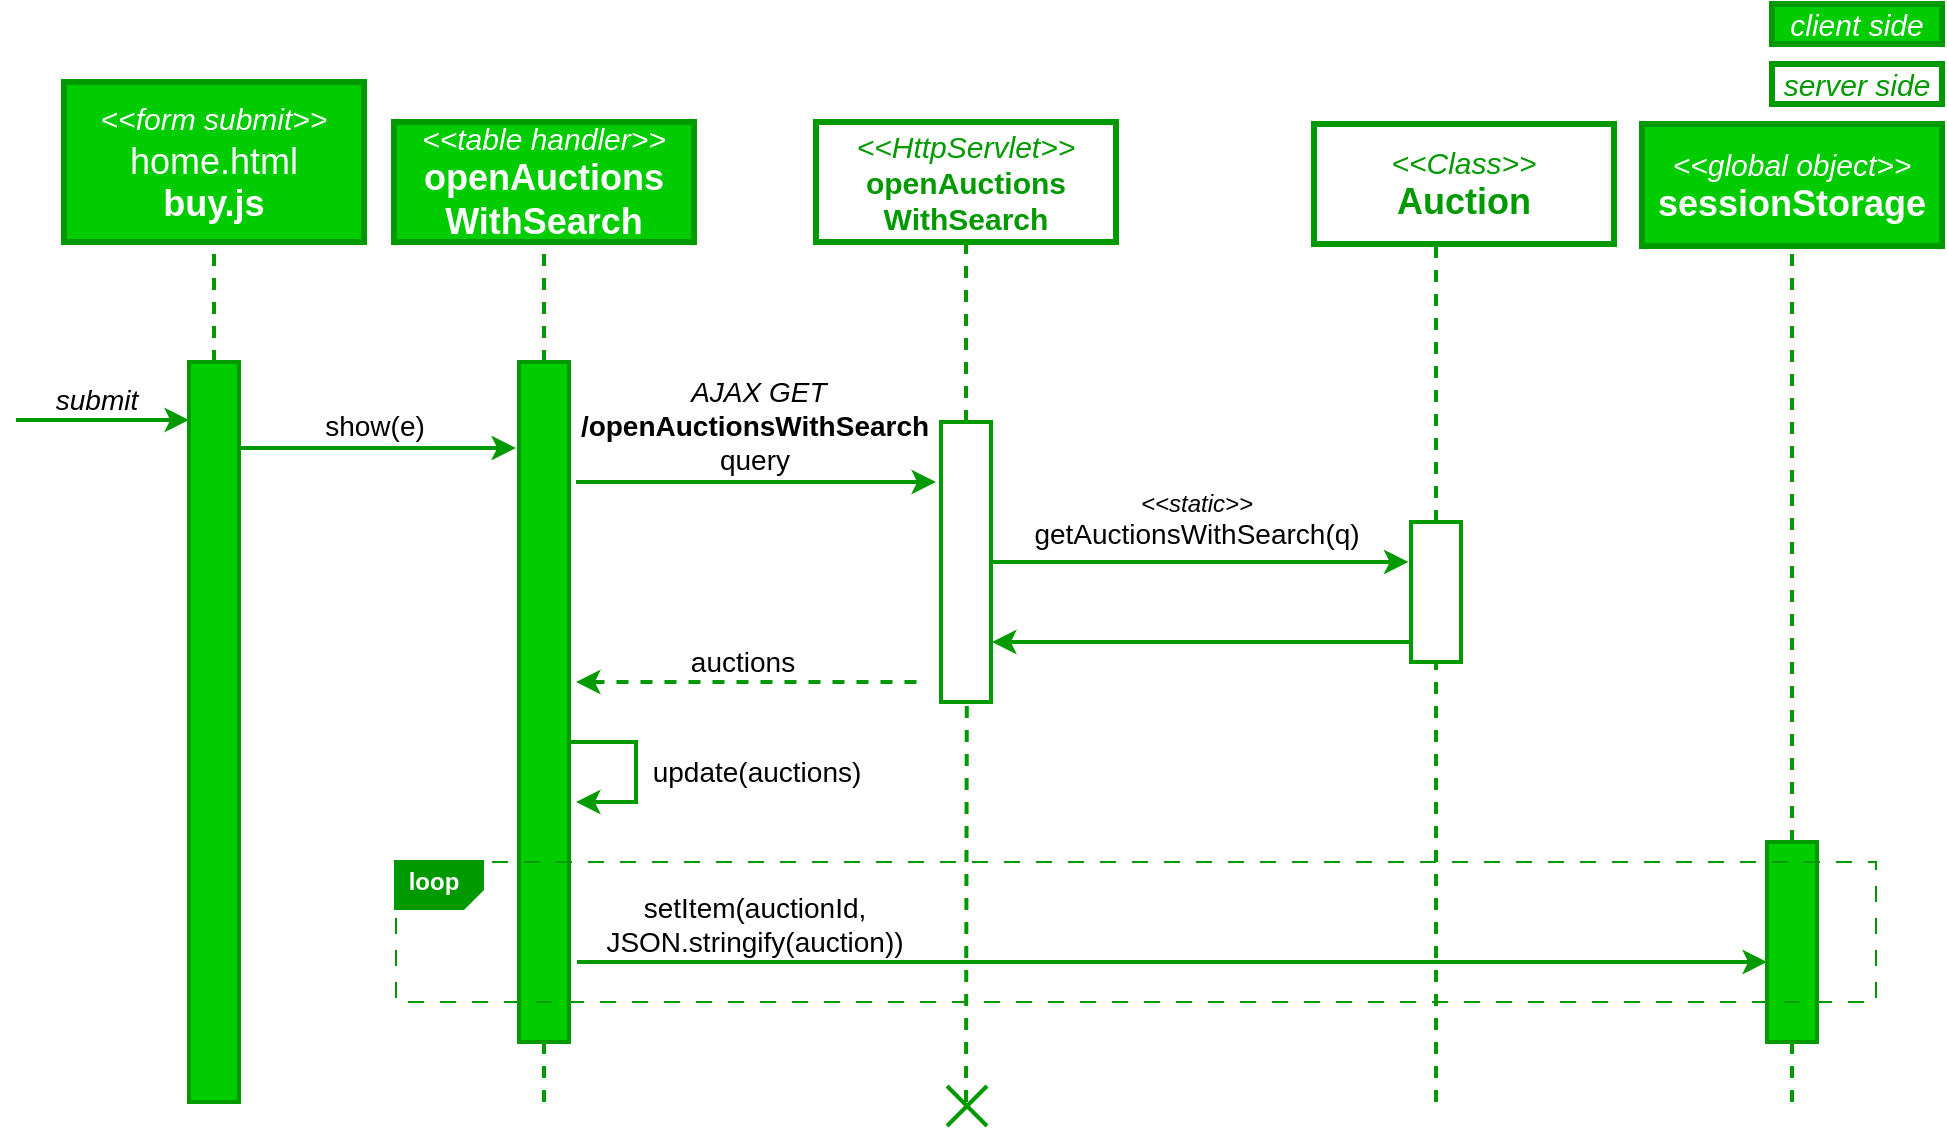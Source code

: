 <mxfile version="21.2.8" type="device">
  <diagram name="Page-1" id="IovuPlnuYOxv74p460Sw">
    <mxGraphModel dx="2032" dy="683" grid="1" gridSize="10" guides="1" tooltips="1" connect="1" arrows="1" fold="1" page="1" pageScale="1" pageWidth="850" pageHeight="1100" math="0" shadow="0">
      <root>
        <mxCell id="0" />
        <mxCell id="1" parent="0" />
        <mxCell id="6MIaR3WKCf1RQzaY556U-82" value="" style="rounded=0;whiteSpace=wrap;html=1;fillColor=#00CC00;strokeWidth=2;strokeColor=#009900;" parent="1" vertex="1">
          <mxGeometry x="305.5" y="580" width="25" height="100" as="geometry" />
        </mxCell>
        <mxCell id="ki2tDZn7keGU7olpMhpC-15" value="" style="rounded=0;whiteSpace=wrap;html=1;fillColor=#00CC00;strokeWidth=2;strokeColor=#009900;" parent="1" vertex="1">
          <mxGeometry x="-318.5" y="340" width="25" height="340" as="geometry" />
        </mxCell>
        <mxCell id="lFbvkqLxVyMuqr9iLAXJ-2" value="&lt;font color=&quot;#009900&quot; style=&quot;&quot;&gt;&lt;b style=&quot;&quot;&gt;&lt;br&gt;&lt;/b&gt;&lt;/font&gt;" style="rounded=0;whiteSpace=wrap;html=1;strokeWidth=1;fillColor=none;strokeColor=#009900;dashed=1;dashPattern=8 8;" parent="1" vertex="1">
          <mxGeometry x="-380" y="590" width="740" height="70" as="geometry" />
        </mxCell>
        <mxCell id="tjZRGbeKw34wrT0C9eUE-2" value="&lt;i style=&quot;border-color: var(--border-color); color: rgb(0, 153, 0);&quot;&gt;&lt;font style=&quot;border-color: var(--border-color); font-size: 15px;&quot;&gt;&amp;lt;&amp;lt;HttpServlet&amp;gt;&amp;gt;&lt;/font&gt;&lt;/i&gt;&lt;font color=&quot;#009900&quot; style=&quot;&quot;&gt;&lt;b style=&quot;&quot;&gt;&lt;br&gt;&lt;span style=&quot;font-size: 15px;&quot;&gt;openAuctions&lt;br&gt;WithSearch&lt;/span&gt;&lt;br&gt;&lt;/b&gt;&lt;/font&gt;" style="rounded=0;whiteSpace=wrap;html=1;strokeWidth=3;fillColor=default;strokeColor=#009900;" parent="1" vertex="1">
          <mxGeometry x="-170" y="220" width="150" height="60" as="geometry" />
        </mxCell>
        <mxCell id="tjZRGbeKw34wrT0C9eUE-3" value="&lt;font color=&quot;#009900&quot; style=&quot;&quot;&gt;&lt;i style=&quot;&quot;&gt;&lt;font style=&quot;font-size: 15px;&quot;&gt;&amp;lt;&amp;lt;Class&amp;gt;&amp;gt;&lt;/font&gt;&lt;/i&gt;&lt;br&gt;&lt;span style=&quot;font-size: 18px;&quot;&gt;&lt;b&gt;Auction&lt;/b&gt;&lt;/span&gt;&lt;br&gt;&lt;/font&gt;" style="rounded=0;whiteSpace=wrap;html=1;strokeWidth=3;fillColor=default;strokeColor=#009900;" parent="1" vertex="1">
          <mxGeometry x="79" y="221" width="150" height="60" as="geometry" />
        </mxCell>
        <mxCell id="tjZRGbeKw34wrT0C9eUE-4" value="" style="endArrow=none;html=1;rounded=0;entryX=0.5;entryY=1;entryDx=0;entryDy=0;strokeWidth=2;fillColor=#d5e8d4;strokeColor=#009900;dashed=1;" parent="1" source="tjZRGbeKw34wrT0C9eUE-6" target="tjZRGbeKw34wrT0C9eUE-2" edge="1">
          <mxGeometry width="50" height="50" relative="1" as="geometry">
            <mxPoint x="-95" y="670" as="sourcePoint" />
            <mxPoint x="150" y="440" as="targetPoint" />
          </mxGeometry>
        </mxCell>
        <mxCell id="tjZRGbeKw34wrT0C9eUE-5" value="" style="endArrow=none;html=1;rounded=0;entryX=0.5;entryY=1;entryDx=0;entryDy=0;strokeWidth=2;fillColor=#d5e8d4;strokeColor=#009900;dashed=1;" parent="1" source="tjZRGbeKw34wrT0C9eUE-10" edge="1">
          <mxGeometry width="50" height="50" relative="1" as="geometry">
            <mxPoint x="140" y="671" as="sourcePoint" />
            <mxPoint x="140" y="281" as="targetPoint" />
          </mxGeometry>
        </mxCell>
        <mxCell id="tjZRGbeKw34wrT0C9eUE-7" value="" style="endArrow=none;html=1;rounded=0;strokeWidth=2;fillColor=#d5e8d4;strokeColor=#009900;dashed=1;entryX=0.516;entryY=1.009;entryDx=0;entryDy=0;entryPerimeter=0;" parent="1" target="tjZRGbeKw34wrT0C9eUE-6" edge="1">
          <mxGeometry width="50" height="50" relative="1" as="geometry">
            <mxPoint x="-95" y="710" as="sourcePoint" />
            <mxPoint x="-95" y="779" as="targetPoint" />
          </mxGeometry>
        </mxCell>
        <mxCell id="tjZRGbeKw34wrT0C9eUE-6" value="" style="rounded=0;whiteSpace=wrap;html=1;fillColor=#FFFFFF;strokeWidth=2;strokeColor=#009900;" parent="1" vertex="1">
          <mxGeometry x="-107.5" y="370" width="25" height="140" as="geometry" />
        </mxCell>
        <mxCell id="tjZRGbeKw34wrT0C9eUE-9" value="" style="endArrow=none;html=1;rounded=0;strokeWidth=2;strokeColor=#009900;startArrow=classic;startFill=1;exitX=-0.051;exitY=0.286;exitDx=0;exitDy=0;exitPerimeter=0;" parent="1" source="tjZRGbeKw34wrT0C9eUE-10" edge="1">
          <mxGeometry width="50" height="50" relative="1" as="geometry">
            <mxPoint x="138" y="440" as="sourcePoint" />
            <mxPoint x="-82" y="440" as="targetPoint" />
          </mxGeometry>
        </mxCell>
        <mxCell id="tjZRGbeKw34wrT0C9eUE-11" value="" style="endArrow=none;html=1;rounded=0;strokeWidth=2;fillColor=#d5e8d4;strokeColor=#009900;dashed=1;entryX=0.5;entryY=1;entryDx=0;entryDy=0;" parent="1" target="tjZRGbeKw34wrT0C9eUE-10" edge="1">
          <mxGeometry width="50" height="50" relative="1" as="geometry">
            <mxPoint x="140" y="710" as="sourcePoint" />
            <mxPoint x="139" y="510" as="targetPoint" />
          </mxGeometry>
        </mxCell>
        <mxCell id="tjZRGbeKw34wrT0C9eUE-10" value="" style="rounded=0;whiteSpace=wrap;html=1;fillColor=#FFFFFF;strokeWidth=2;strokeColor=#009900;" parent="1" vertex="1">
          <mxGeometry x="127.5" y="420" width="25" height="70" as="geometry" />
        </mxCell>
        <mxCell id="tjZRGbeKw34wrT0C9eUE-20" value="" style="endArrow=none;html=1;rounded=0;exitX=0;exitY=0.25;exitDx=0;exitDy=0;strokeWidth=2;strokeColor=#009900;startArrow=classic;startFill=1;" parent="1" edge="1">
          <mxGeometry width="50" height="50" relative="1" as="geometry">
            <mxPoint x="-483.5" y="369" as="sourcePoint" />
            <mxPoint x="-570" y="369" as="targetPoint" />
          </mxGeometry>
        </mxCell>
        <mxCell id="tjZRGbeKw34wrT0C9eUE-21" value="&lt;font style=&quot;font-size: 14px;&quot;&gt;&lt;i&gt;submit&lt;/i&gt;&lt;/font&gt;" style="text;html=1;align=center;verticalAlign=middle;resizable=0;points=[];autosize=1;strokeColor=none;fillColor=none;" parent="1" vertex="1">
          <mxGeometry x="-560" y="344" width="60" height="30" as="geometry" />
        </mxCell>
        <mxCell id="tjZRGbeKw34wrT0C9eUE-22" value="&lt;font style=&quot;font-size: 14px;&quot;&gt;&lt;i&gt;&amp;nbsp;AJAX GET&lt;/i&gt;&lt;br&gt;&lt;b&gt;/openAuctionsWithSearch&lt;/b&gt;&lt;br&gt;query&lt;br&gt;&lt;/font&gt;" style="text;html=1;align=center;verticalAlign=middle;resizable=0;points=[];autosize=1;strokeColor=none;fillColor=none;" parent="1" vertex="1">
          <mxGeometry x="-301.5" y="342" width="200" height="60" as="geometry" />
        </mxCell>
        <mxCell id="tjZRGbeKw34wrT0C9eUE-34" value="" style="group" parent="1" vertex="1" connectable="0">
          <mxGeometry x="-104.5" y="702" width="20" height="20" as="geometry" />
        </mxCell>
        <mxCell id="tjZRGbeKw34wrT0C9eUE-32" value="" style="endArrow=none;html=1;rounded=0;strokeWidth=2;fillColor=#d5e8d4;strokeColor=#009900;" parent="tjZRGbeKw34wrT0C9eUE-34" edge="1">
          <mxGeometry width="50" height="50" relative="1" as="geometry">
            <mxPoint y="20" as="sourcePoint" />
            <mxPoint x="20" as="targetPoint" />
          </mxGeometry>
        </mxCell>
        <mxCell id="tjZRGbeKw34wrT0C9eUE-33" value="" style="endArrow=none;html=1;rounded=0;strokeWidth=2;fillColor=#d5e8d4;strokeColor=#009900;" parent="tjZRGbeKw34wrT0C9eUE-34" edge="1">
          <mxGeometry width="50" height="50" relative="1" as="geometry">
            <mxPoint x="20" y="20" as="sourcePoint" />
            <mxPoint as="targetPoint" />
          </mxGeometry>
        </mxCell>
        <mxCell id="ki2tDZn7keGU7olpMhpC-1" value="&lt;i style=&quot;border-color: var(--border-color);&quot;&gt;&lt;font style=&quot;border-color: var(--border-color); font-size: 15px;&quot;&gt;&amp;lt;&amp;lt;form submit&amp;gt;&amp;gt;&lt;/font&gt;&lt;/i&gt;&lt;span style=&quot;font-size: 18px;&quot;&gt;&lt;br&gt;home.html&lt;br&gt;&lt;b style=&quot;&quot;&gt;buy.js&lt;/b&gt;&lt;br&gt;&lt;/span&gt;" style="rounded=0;whiteSpace=wrap;html=1;strokeWidth=3;fillColor=#00cc00;strokeColor=#009900;fillStyle=auto;fontColor=#ffffff;" parent="1" vertex="1">
          <mxGeometry x="-546" y="200" width="150" height="80" as="geometry" />
        </mxCell>
        <mxCell id="ki2tDZn7keGU7olpMhpC-2" value="" style="endArrow=none;html=1;rounded=0;entryX=0.5;entryY=1;entryDx=0;entryDy=0;strokeWidth=2;fillColor=#d5e8d4;strokeColor=#009900;dashed=1;" parent="1" source="ki2tDZn7keGU7olpMhpC-4" target="ki2tDZn7keGU7olpMhpC-1" edge="1">
          <mxGeometry width="50" height="50" relative="1" as="geometry">
            <mxPoint x="-471" y="670" as="sourcePoint" />
            <mxPoint x="-226" y="440" as="targetPoint" />
          </mxGeometry>
        </mxCell>
        <mxCell id="ki2tDZn7keGU7olpMhpC-4" value="" style="rounded=0;whiteSpace=wrap;html=1;fillColor=#00CC00;strokeWidth=2;strokeColor=#009900;" parent="1" vertex="1">
          <mxGeometry x="-483.5" y="340" width="25" height="370" as="geometry" />
        </mxCell>
        <mxCell id="ki2tDZn7keGU7olpMhpC-5" value="" style="endArrow=none;html=1;rounded=0;strokeWidth=2;strokeColor=#009900;startArrow=classic;startFill=1;" parent="1" edge="1">
          <mxGeometry width="50" height="50" relative="1" as="geometry">
            <mxPoint x="-110" y="400" as="sourcePoint" />
            <mxPoint x="-290" y="400" as="targetPoint" />
          </mxGeometry>
        </mxCell>
        <mxCell id="ki2tDZn7keGU7olpMhpC-13" value="&lt;i style=&quot;border-color: var(--border-color);&quot;&gt;&lt;font color=&quot;#ffffff&quot; style=&quot;border-color: var(--border-color); font-size: 15px;&quot;&gt;&amp;lt;&amp;lt;table handler&amp;gt;&amp;gt;&lt;/font&gt;&lt;/i&gt;&lt;font style=&quot;&quot; color=&quot;#ffffff&quot;&gt;&lt;br&gt;&lt;span style=&quot;font-size: 18px;&quot;&gt;&lt;b&gt;openAuctions&lt;br&gt;WithSearch&lt;/b&gt;&lt;/span&gt;&lt;br&gt;&lt;/font&gt;" style="rounded=0;whiteSpace=wrap;html=1;strokeWidth=3;fillColor=#00CC00;strokeColor=#009900;" parent="1" vertex="1">
          <mxGeometry x="-381" y="220" width="150" height="60" as="geometry" />
        </mxCell>
        <mxCell id="ki2tDZn7keGU7olpMhpC-14" value="" style="endArrow=none;html=1;rounded=0;entryX=0.5;entryY=1;entryDx=0;entryDy=0;strokeWidth=2;fillColor=#d5e8d4;strokeColor=#009900;dashed=1;" parent="1" source="ki2tDZn7keGU7olpMhpC-15" target="ki2tDZn7keGU7olpMhpC-13" edge="1">
          <mxGeometry width="50" height="50" relative="1" as="geometry">
            <mxPoint x="-306" y="670" as="sourcePoint" />
            <mxPoint x="-61" y="440" as="targetPoint" />
          </mxGeometry>
        </mxCell>
        <mxCell id="ki2tDZn7keGU7olpMhpC-16" value="" style="endArrow=none;html=1;rounded=0;strokeWidth=2;strokeColor=#009900;startArrow=classic;startFill=1;" parent="1" edge="1">
          <mxGeometry width="50" height="50" relative="1" as="geometry">
            <mxPoint x="-320" y="383" as="sourcePoint" />
            <mxPoint x="-458" y="383" as="targetPoint" />
          </mxGeometry>
        </mxCell>
        <mxCell id="ki2tDZn7keGU7olpMhpC-17" value="&lt;span style=&quot;font-size: 14px;&quot;&gt;show(e)&lt;/span&gt;" style="text;html=1;align=center;verticalAlign=middle;resizable=0;points=[];autosize=1;strokeColor=none;fillColor=none;" parent="1" vertex="1">
          <mxGeometry x="-426" y="357" width="70" height="30" as="geometry" />
        </mxCell>
        <mxCell id="6MIaR3WKCf1RQzaY556U-5" value="" style="endArrow=none;html=1;rounded=0;strokeWidth=2;strokeColor=#009900;startArrow=classic;startFill=1;" parent="1" edge="1">
          <mxGeometry width="50" height="50" relative="1" as="geometry">
            <mxPoint x="-82" y="480" as="sourcePoint" />
            <mxPoint x="128" y="480" as="targetPoint" />
          </mxGeometry>
        </mxCell>
        <mxCell id="6MIaR3WKCf1RQzaY556U-21" value="&lt;font color=&quot;#009900&quot; style=&quot;&quot;&gt;&lt;span style=&quot;font-size: 15px;&quot;&gt;&lt;i&gt;server side&lt;/i&gt;&lt;/span&gt;&lt;br&gt;&lt;/font&gt;" style="rounded=0;whiteSpace=wrap;html=1;strokeWidth=3;fillColor=default;strokeColor=#009900;" parent="1" vertex="1">
          <mxGeometry x="308" y="191" width="85" height="20" as="geometry" />
        </mxCell>
        <mxCell id="6MIaR3WKCf1RQzaY556U-22" value="&lt;font color=&quot;#ffffff&quot;&gt;&lt;span style=&quot;font-size: 15px;&quot;&gt;&lt;i&gt;client side&lt;/i&gt;&lt;/span&gt;&lt;/font&gt;" style="rounded=0;whiteSpace=wrap;html=1;strokeWidth=3;fillColor=#00CC00;strokeColor=#009900;" parent="1" vertex="1">
          <mxGeometry x="308" y="161" width="85" height="20" as="geometry" />
        </mxCell>
        <mxCell id="6MIaR3WKCf1RQzaY556U-26" value="" style="endArrow=none;html=1;rounded=0;strokeWidth=2;strokeColor=#009900;startArrow=classic;startFill=1;dashed=1;" parent="1" edge="1">
          <mxGeometry width="50" height="50" relative="1" as="geometry">
            <mxPoint x="-290" y="500" as="sourcePoint" />
            <mxPoint x="-116.75" y="500" as="targetPoint" />
          </mxGeometry>
        </mxCell>
        <mxCell id="6MIaR3WKCf1RQzaY556U-27" value="&lt;font style=&quot;&quot;&gt;&lt;span style=&quot;font-size: 14px;&quot;&gt;auctions&lt;/span&gt;&lt;br&gt;&lt;/font&gt;" style="text;html=1;align=center;verticalAlign=middle;resizable=0;points=[];autosize=1;strokeColor=none;fillColor=none;" parent="1" vertex="1">
          <mxGeometry x="-246.75" y="475" width="80" height="30" as="geometry" />
        </mxCell>
        <mxCell id="6MIaR3WKCf1RQzaY556U-28" value="" style="endArrow=none;html=1;rounded=0;strokeWidth=2;fillColor=#d5e8d4;strokeColor=#009900;dashed=1;entryX=0.5;entryY=1;entryDx=0;entryDy=0;" parent="1" target="ki2tDZn7keGU7olpMhpC-15" edge="1">
          <mxGeometry width="50" height="50" relative="1" as="geometry">
            <mxPoint x="-306" y="710" as="sourcePoint" />
            <mxPoint x="-306" y="520" as="targetPoint" />
          </mxGeometry>
        </mxCell>
        <mxCell id="6MIaR3WKCf1RQzaY556U-59" value="" style="endArrow=none;html=1;rounded=0;strokeWidth=2;strokeColor=#009900;startArrow=classic;startFill=1;" parent="1" edge="1">
          <mxGeometry width="50" height="50" relative="1" as="geometry">
            <mxPoint x="305.5" y="640" as="sourcePoint" />
            <mxPoint x="-289.5" y="640" as="targetPoint" />
          </mxGeometry>
        </mxCell>
        <mxCell id="6MIaR3WKCf1RQzaY556U-61" value="" style="endArrow=none;html=1;rounded=0;strokeWidth=2;strokeColor=#009900;startArrow=classic;startFill=1;" parent="1" edge="1">
          <mxGeometry width="50" height="50" relative="1" as="geometry">
            <mxPoint x="-290" y="560" as="sourcePoint" />
            <mxPoint x="-292.5" y="530" as="targetPoint" />
            <Array as="points">
              <mxPoint x="-260" y="560" />
              <mxPoint x="-260" y="530" />
            </Array>
          </mxGeometry>
        </mxCell>
        <mxCell id="6MIaR3WKCf1RQzaY556U-62" value="&lt;font style=&quot;&quot;&gt;&lt;span style=&quot;font-size: 14px;&quot;&gt;update(auctions)&lt;/span&gt;&lt;br&gt;&lt;/font&gt;" style="text;html=1;align=center;verticalAlign=middle;resizable=0;points=[];autosize=1;strokeColor=none;fillColor=none;" parent="1" vertex="1">
          <mxGeometry x="-265" y="530" width="130" height="30" as="geometry" />
        </mxCell>
        <mxCell id="6MIaR3WKCf1RQzaY556U-76" value="&lt;i style=&quot;border-color: var(--border-color);&quot;&gt;&lt;font color=&quot;#ffffff&quot; style=&quot;border-color: var(--border-color); font-size: 15px;&quot;&gt;&amp;lt;&amp;lt;global object&amp;gt;&amp;gt;&lt;br&gt;&lt;/font&gt;&lt;/i&gt;&lt;span style=&quot;font-size: 18px;&quot;&gt;&lt;font color=&quot;#ffffff&quot;&gt;&lt;b&gt;sessionStorage&lt;/b&gt;&lt;/font&gt;&lt;br&gt;&lt;/span&gt;" style="rounded=0;whiteSpace=wrap;html=1;strokeWidth=3;fillColor=#00CC00;strokeColor=#009900;" parent="1" vertex="1">
          <mxGeometry x="243" y="221" width="150" height="61" as="geometry" />
        </mxCell>
        <mxCell id="6MIaR3WKCf1RQzaY556U-77" value="" style="endArrow=none;html=1;rounded=0;entryX=0.5;entryY=1;entryDx=0;entryDy=0;strokeWidth=2;fillColor=#d5e8d4;strokeColor=#009900;dashed=1;exitX=0.5;exitY=0;exitDx=0;exitDy=0;" parent="1" source="6MIaR3WKCf1RQzaY556U-82" target="6MIaR3WKCf1RQzaY556U-76" edge="1">
          <mxGeometry width="50" height="50" relative="1" as="geometry">
            <mxPoint x="318" y="581" as="sourcePoint" />
            <mxPoint x="563" y="442" as="targetPoint" />
          </mxGeometry>
        </mxCell>
        <mxCell id="6MIaR3WKCf1RQzaY556U-78" value="" style="endArrow=none;html=1;rounded=0;strokeWidth=2;fillColor=#d5e8d4;strokeColor=#009900;dashed=1;entryX=0.5;entryY=1;entryDx=0;entryDy=0;" parent="1" target="6MIaR3WKCf1RQzaY556U-82" edge="1">
          <mxGeometry width="50" height="50" relative="1" as="geometry">
            <mxPoint x="318" y="710" as="sourcePoint" />
            <mxPoint x="318" y="531" as="targetPoint" />
          </mxGeometry>
        </mxCell>
        <mxCell id="ImflFla28foKCNnRYuBp-1" value="&lt;font style=&quot;&quot;&gt;&lt;i style=&quot;&quot;&gt;&lt;font style=&quot;font-size: 12px;&quot;&gt;&amp;lt;&amp;lt;static&amp;gt;&amp;gt;&lt;/font&gt;&lt;/i&gt;&lt;br&gt;&lt;span style=&quot;font-size: 14px;&quot;&gt;getAuctionsWithSearch(q)&lt;/span&gt;&lt;br&gt;&lt;/font&gt;" style="text;html=1;align=center;verticalAlign=middle;resizable=0;points=[];autosize=1;strokeColor=none;fillColor=none;" parent="1" vertex="1">
          <mxGeometry x="-75.5" y="399" width="190" height="40" as="geometry" />
        </mxCell>
        <mxCell id="lFbvkqLxVyMuqr9iLAXJ-1" value="&lt;font style=&quot;&quot;&gt;&lt;span style=&quot;font-size: 14px;&quot;&gt;setItem(auctionId,&lt;br&gt;JSON.stringify(auction))&lt;/span&gt;&lt;br&gt;&lt;/font&gt;" style="text;html=1;align=center;verticalAlign=middle;resizable=0;points=[];autosize=1;strokeColor=none;fillColor=none;" parent="1" vertex="1">
          <mxGeometry x="-286.5" y="596" width="170" height="50" as="geometry" />
        </mxCell>
        <mxCell id="lFbvkqLxVyMuqr9iLAXJ-6" value="" style="group" parent="1" vertex="1" connectable="0">
          <mxGeometry x="-381" y="588.25" width="45" height="25.75" as="geometry" />
        </mxCell>
        <mxCell id="lFbvkqLxVyMuqr9iLAXJ-4" value="" style="shape=card;whiteSpace=wrap;html=1;rotation=90;flipH=1;strokeColor=none;fillColor=#009900;size=10;" parent="lFbvkqLxVyMuqr9iLAXJ-6" vertex="1">
          <mxGeometry x="10" y="-9.25" width="25" height="45" as="geometry" />
        </mxCell>
        <mxCell id="lFbvkqLxVyMuqr9iLAXJ-5" value="&lt;font color=&quot;#ffffff&quot;&gt;&lt;b&gt;loop&lt;/b&gt;&lt;/font&gt;" style="text;html=1;strokeColor=none;fillColor=none;align=center;verticalAlign=middle;whiteSpace=wrap;rounded=0;" parent="lFbvkqLxVyMuqr9iLAXJ-6" vertex="1">
          <mxGeometry width="40" height="22.5" as="geometry" />
        </mxCell>
      </root>
    </mxGraphModel>
  </diagram>
</mxfile>
